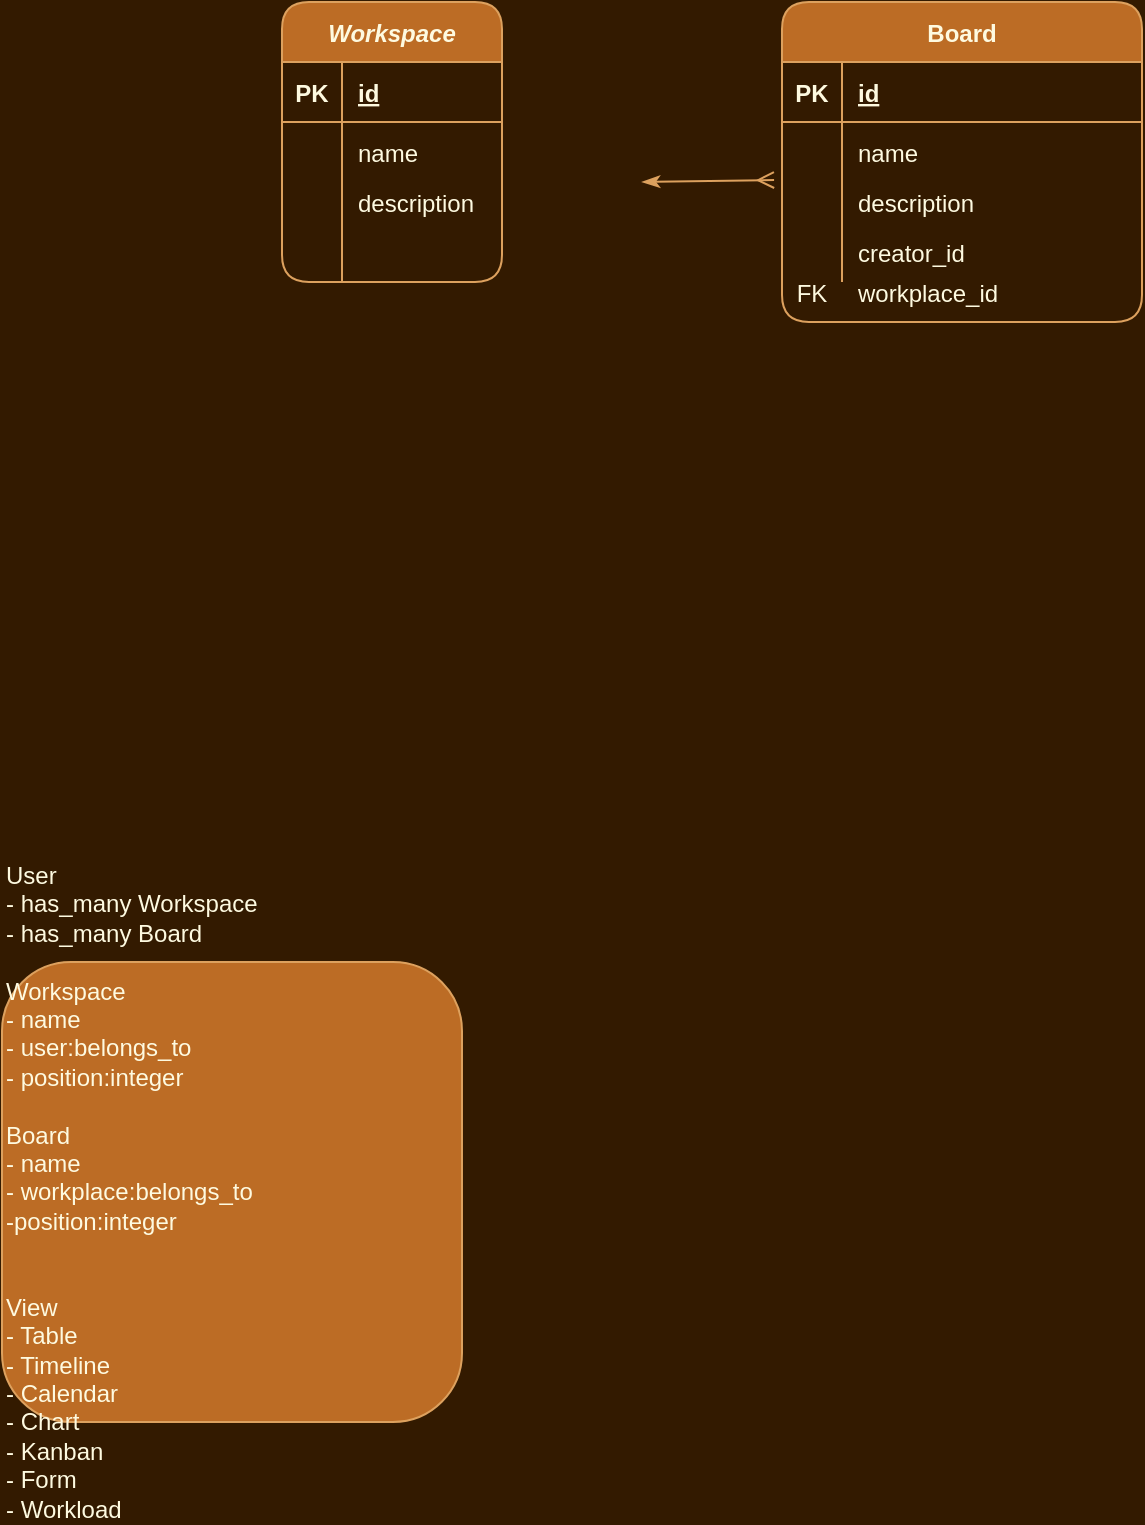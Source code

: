 <mxfile version="14.1.4" type="github"><diagram id="D5aq2K3yjqYWTJDnCrnq" name="Page-1"><mxGraphModel dx="751" dy="493" grid="1" gridSize="10" guides="1" tooltips="1" connect="1" arrows="1" fold="1" page="1" pageScale="1" pageWidth="1600" pageHeight="1200" background="#331A00" math="0" shadow="0"><root><mxCell id="0"/><mxCell id="1" parent="0"/><mxCell id="mzSuAw1_2x3uhrXtTWw6-28" value="Workspace" style="shape=table;startSize=30;container=1;collapsible=1;childLayout=tableLayout;fixedRows=1;rowLines=0;fontStyle=3;align=center;resizeLast=1;fillColor=#BC6C25;strokeColor=#DDA15E;fontColor=#FEFAE0;rounded=1;" parent="1" vertex="1"><mxGeometry x="200" y="40" width="110" height="140" as="geometry"/></mxCell><mxCell id="mzSuAw1_2x3uhrXtTWw6-29" value="" style="shape=partialRectangle;collapsible=0;dropTarget=0;pointerEvents=0;fillColor=none;top=0;left=0;bottom=1;right=0;points=[[0,0.5],[1,0.5]];portConstraint=eastwest;strokeColor=#DDA15E;fontColor=#FEFAE0;rounded=1;" parent="mzSuAw1_2x3uhrXtTWw6-28" vertex="1"><mxGeometry y="30" width="110" height="30" as="geometry"/></mxCell><mxCell id="mzSuAw1_2x3uhrXtTWw6-30" value="PK" style="shape=partialRectangle;connectable=0;fillColor=none;top=0;left=0;bottom=0;right=0;fontStyle=1;overflow=hidden;strokeColor=#DDA15E;fontColor=#FEFAE0;rounded=1;" parent="mzSuAw1_2x3uhrXtTWw6-29" vertex="1"><mxGeometry width="30" height="30" as="geometry"/></mxCell><mxCell id="mzSuAw1_2x3uhrXtTWw6-31" value="id" style="shape=partialRectangle;connectable=0;fillColor=none;top=0;left=0;bottom=0;right=0;align=left;spacingLeft=6;fontStyle=5;overflow=hidden;strokeColor=#DDA15E;fontColor=#FEFAE0;rounded=1;" parent="mzSuAw1_2x3uhrXtTWw6-29" vertex="1"><mxGeometry x="30" width="80" height="30" as="geometry"/></mxCell><mxCell id="mzSuAw1_2x3uhrXtTWw6-32" value="" style="shape=partialRectangle;collapsible=0;dropTarget=0;pointerEvents=0;fillColor=none;top=0;left=0;bottom=0;right=0;points=[[0,0.5],[1,0.5]];portConstraint=eastwest;strokeColor=#DDA15E;fontColor=#FEFAE0;rounded=1;" parent="mzSuAw1_2x3uhrXtTWw6-28" vertex="1"><mxGeometry y="60" width="110" height="30" as="geometry"/></mxCell><mxCell id="mzSuAw1_2x3uhrXtTWw6-33" value="" style="shape=partialRectangle;connectable=0;fillColor=none;top=0;left=0;bottom=0;right=0;editable=1;overflow=hidden;strokeColor=#DDA15E;fontColor=#FEFAE0;rounded=1;" parent="mzSuAw1_2x3uhrXtTWw6-32" vertex="1"><mxGeometry width="30" height="30" as="geometry"/></mxCell><mxCell id="mzSuAw1_2x3uhrXtTWw6-34" value="name" style="shape=partialRectangle;connectable=0;fillColor=none;top=0;left=0;bottom=0;right=0;align=left;spacingLeft=6;overflow=hidden;strokeColor=#DDA15E;fontColor=#FEFAE0;rounded=1;" parent="mzSuAw1_2x3uhrXtTWw6-32" vertex="1"><mxGeometry x="30" width="80" height="30" as="geometry"/></mxCell><mxCell id="mzSuAw1_2x3uhrXtTWw6-35" value="" style="shape=partialRectangle;collapsible=0;dropTarget=0;pointerEvents=0;fillColor=none;top=0;left=0;bottom=0;right=0;points=[[0,0.5],[1,0.5]];portConstraint=eastwest;strokeColor=#DDA15E;fontColor=#FEFAE0;rounded=1;" parent="mzSuAw1_2x3uhrXtTWw6-28" vertex="1"><mxGeometry y="90" width="110" height="20" as="geometry"/></mxCell><mxCell id="mzSuAw1_2x3uhrXtTWw6-36" value="" style="shape=partialRectangle;connectable=0;fillColor=none;top=0;left=0;bottom=0;right=0;editable=1;overflow=hidden;strokeColor=#DDA15E;fontColor=#FEFAE0;rounded=1;" parent="mzSuAw1_2x3uhrXtTWw6-35" vertex="1"><mxGeometry width="30" height="20" as="geometry"/></mxCell><mxCell id="mzSuAw1_2x3uhrXtTWw6-37" value="description" style="shape=partialRectangle;connectable=0;fillColor=none;top=0;left=0;bottom=0;right=0;align=left;spacingLeft=6;overflow=hidden;strokeColor=#DDA15E;fontColor=#FEFAE0;rounded=1;" parent="mzSuAw1_2x3uhrXtTWw6-35" vertex="1"><mxGeometry x="30" width="80" height="20" as="geometry"/></mxCell><mxCell id="mzSuAw1_2x3uhrXtTWw6-38" value="" style="shape=partialRectangle;collapsible=0;dropTarget=0;pointerEvents=0;fillColor=none;top=0;left=0;bottom=0;right=0;points=[[0,0.5],[1,0.5]];portConstraint=eastwest;strokeColor=#DDA15E;fontColor=#FEFAE0;rounded=1;" parent="mzSuAw1_2x3uhrXtTWw6-28" vertex="1"><mxGeometry y="110" width="110" height="30" as="geometry"/></mxCell><mxCell id="mzSuAw1_2x3uhrXtTWw6-39" value="" style="shape=partialRectangle;connectable=0;fillColor=none;top=0;left=0;bottom=0;right=0;editable=1;overflow=hidden;strokeColor=#DDA15E;fontColor=#FEFAE0;rounded=1;" parent="mzSuAw1_2x3uhrXtTWw6-38" vertex="1"><mxGeometry width="30" height="30" as="geometry"/></mxCell><mxCell id="mzSuAw1_2x3uhrXtTWw6-40" value="" style="shape=partialRectangle;connectable=0;fillColor=none;top=0;left=0;bottom=0;right=0;align=left;spacingLeft=6;overflow=hidden;strokeColor=#DDA15E;fontColor=#FEFAE0;rounded=1;" parent="mzSuAw1_2x3uhrXtTWw6-38" vertex="1"><mxGeometry x="30" width="80" height="30" as="geometry"/></mxCell><mxCell id="GnCDCCcLNcnBo4Y5lC2j-44" value="" style="endArrow=ERmany;startArrow=classicThin;html=1;entryX=-0.022;entryY=0.967;entryDx=0;entryDy=0;entryPerimeter=0;startFill=1;endFill=0;labelBackgroundColor=#283618;strokeColor=#DDA15E;fontColor=#FEFAE0;" parent="1" target="GnCDCCcLNcnBo4Y5lC2j-35" edge="1"><mxGeometry width="50" height="50" relative="1" as="geometry"><mxPoint x="380" y="130" as="sourcePoint"/><mxPoint x="500" y="126" as="targetPoint"/></mxGeometry></mxCell><mxCell id="GnCDCCcLNcnBo4Y5lC2j-31" value="Board" style="shape=table;startSize=30;container=1;collapsible=1;childLayout=tableLayout;fixedRows=1;rowLines=0;fontStyle=1;align=center;resizeLast=1;fillColor=#BC6C25;strokeColor=#DDA15E;fontColor=#FEFAE0;rounded=1;" parent="1" vertex="1"><mxGeometry x="450" y="40" width="180" height="160" as="geometry"/></mxCell><mxCell id="GnCDCCcLNcnBo4Y5lC2j-32" value="" style="shape=partialRectangle;collapsible=0;dropTarget=0;pointerEvents=0;fillColor=none;top=0;left=0;bottom=1;right=0;points=[[0,0.5],[1,0.5]];portConstraint=eastwest;strokeColor=#DDA15E;fontColor=#FEFAE0;rounded=1;" parent="GnCDCCcLNcnBo4Y5lC2j-31" vertex="1"><mxGeometry y="30" width="180" height="30" as="geometry"/></mxCell><mxCell id="GnCDCCcLNcnBo4Y5lC2j-33" value="PK" style="shape=partialRectangle;connectable=0;fillColor=none;top=0;left=0;bottom=0;right=0;fontStyle=1;overflow=hidden;strokeColor=#DDA15E;fontColor=#FEFAE0;rounded=1;" parent="GnCDCCcLNcnBo4Y5lC2j-32" vertex="1"><mxGeometry width="30" height="30" as="geometry"/></mxCell><mxCell id="GnCDCCcLNcnBo4Y5lC2j-34" value="id" style="shape=partialRectangle;connectable=0;fillColor=none;top=0;left=0;bottom=0;right=0;align=left;spacingLeft=6;fontStyle=5;overflow=hidden;strokeColor=#DDA15E;fontColor=#FEFAE0;rounded=1;" parent="GnCDCCcLNcnBo4Y5lC2j-32" vertex="1"><mxGeometry x="30" width="150" height="30" as="geometry"/></mxCell><mxCell id="GnCDCCcLNcnBo4Y5lC2j-35" value="" style="shape=partialRectangle;collapsible=0;dropTarget=0;pointerEvents=0;fillColor=none;top=0;left=0;bottom=0;right=0;points=[[0,0.5],[1,0.5]];portConstraint=eastwest;strokeColor=#DDA15E;fontColor=#FEFAE0;rounded=1;" parent="GnCDCCcLNcnBo4Y5lC2j-31" vertex="1"><mxGeometry y="60" width="180" height="30" as="geometry"/></mxCell><mxCell id="GnCDCCcLNcnBo4Y5lC2j-36" value="" style="shape=partialRectangle;connectable=0;fillColor=none;top=0;left=0;bottom=0;right=0;editable=1;overflow=hidden;strokeColor=#DDA15E;fontColor=#FEFAE0;rounded=1;" parent="GnCDCCcLNcnBo4Y5lC2j-35" vertex="1"><mxGeometry width="30" height="30" as="geometry"/></mxCell><mxCell id="GnCDCCcLNcnBo4Y5lC2j-37" value="name" style="shape=partialRectangle;connectable=0;fillColor=none;top=0;left=0;bottom=0;right=0;align=left;spacingLeft=6;overflow=hidden;strokeColor=#DDA15E;fontColor=#FEFAE0;rounded=1;" parent="GnCDCCcLNcnBo4Y5lC2j-35" vertex="1"><mxGeometry x="30" width="150" height="30" as="geometry"/></mxCell><mxCell id="GnCDCCcLNcnBo4Y5lC2j-38" value="" style="shape=partialRectangle;collapsible=0;dropTarget=0;pointerEvents=0;fillColor=none;top=0;left=0;bottom=0;right=0;points=[[0,0.5],[1,0.5]];portConstraint=eastwest;strokeColor=#DDA15E;fontColor=#FEFAE0;rounded=1;" parent="GnCDCCcLNcnBo4Y5lC2j-31" vertex="1"><mxGeometry y="90" width="180" height="20" as="geometry"/></mxCell><mxCell id="GnCDCCcLNcnBo4Y5lC2j-39" value="" style="shape=partialRectangle;connectable=0;fillColor=none;top=0;left=0;bottom=0;right=0;editable=1;overflow=hidden;strokeColor=#DDA15E;fontColor=#FEFAE0;rounded=1;" parent="GnCDCCcLNcnBo4Y5lC2j-38" vertex="1"><mxGeometry width="30" height="20" as="geometry"/></mxCell><mxCell id="GnCDCCcLNcnBo4Y5lC2j-40" value="description" style="shape=partialRectangle;connectable=0;fillColor=none;top=0;left=0;bottom=0;right=0;align=left;spacingLeft=6;overflow=hidden;strokeColor=#DDA15E;fontColor=#FEFAE0;rounded=1;" parent="GnCDCCcLNcnBo4Y5lC2j-38" vertex="1"><mxGeometry x="30" width="150" height="20" as="geometry"/></mxCell><mxCell id="GnCDCCcLNcnBo4Y5lC2j-41" value="" style="shape=partialRectangle;collapsible=0;dropTarget=0;pointerEvents=0;fillColor=none;top=0;left=0;bottom=0;right=0;points=[[0,0.5],[1,0.5]];portConstraint=eastwest;strokeColor=#DDA15E;fontColor=#FEFAE0;rounded=1;" parent="GnCDCCcLNcnBo4Y5lC2j-31" vertex="1"><mxGeometry y="110" width="180" height="30" as="geometry"/></mxCell><mxCell id="GnCDCCcLNcnBo4Y5lC2j-42" value="" style="shape=partialRectangle;connectable=0;fillColor=none;top=0;left=0;bottom=0;right=0;editable=1;overflow=hidden;strokeColor=#DDA15E;fontColor=#FEFAE0;rounded=1;" parent="GnCDCCcLNcnBo4Y5lC2j-41" vertex="1"><mxGeometry width="30" height="30" as="geometry"/></mxCell><mxCell id="GnCDCCcLNcnBo4Y5lC2j-43" value="creator_id" style="shape=partialRectangle;connectable=0;fillColor=none;top=0;left=0;bottom=0;right=0;align=left;spacingLeft=6;overflow=hidden;strokeColor=#DDA15E;fontColor=#FEFAE0;rounded=1;" parent="GnCDCCcLNcnBo4Y5lC2j-41" vertex="1"><mxGeometry x="30" width="150" height="30" as="geometry"/></mxCell><mxCell id="GnCDCCcLNcnBo4Y5lC2j-128" value="User&amp;nbsp;&lt;br&gt;- has_many Workspace&lt;br&gt;- has_many Board&lt;br&gt;&lt;br&gt;Workspace&lt;br&gt;- name&lt;br&gt;- user:belongs_to&lt;br&gt;- position:integer&lt;br&gt;&lt;br&gt;Board&lt;br&gt;- name&lt;br&gt;- workplace:belongs_to&lt;br&gt;-position:integer&lt;br&gt;&lt;br&gt;&lt;br&gt;View&lt;br&gt;- Table&lt;br&gt;- Timeline&lt;br&gt;- Calendar&lt;br&gt;- Chart&lt;br&gt;- Kanban&lt;br&gt;- Form&lt;br&gt;- Workload&lt;br&gt;" style="whiteSpace=wrap;html=1;aspect=fixed;align=left;fillColor=#BC6C25;strokeColor=#DDA15E;fontColor=#FEFAE0;rounded=1;" parent="1" vertex="1"><mxGeometry x="60" y="520" width="230" height="230" as="geometry"/></mxCell><mxCell id="GnCDCCcLNcnBo4Y5lC2j-129" value="workplace_id" style="shape=partialRectangle;connectable=0;fillColor=none;top=0;left=0;bottom=0;right=0;align=left;spacingLeft=6;overflow=hidden;strokeColor=#DDA15E;fontColor=#FEFAE0;rounded=1;" parent="1" vertex="1"><mxGeometry x="480" y="170" width="150" height="30" as="geometry"/></mxCell><mxCell id="GnCDCCcLNcnBo4Y5lC2j-130" value="FK" style="shape=partialRectangle;connectable=0;fillColor=none;top=0;left=0;bottom=0;right=0;editable=1;overflow=hidden;strokeColor=#DDA15E;fontColor=#FEFAE0;rounded=1;" parent="1" vertex="1"><mxGeometry x="450" y="170" width="30" height="30" as="geometry"/></mxCell></root></mxGraphModel></diagram></mxfile>